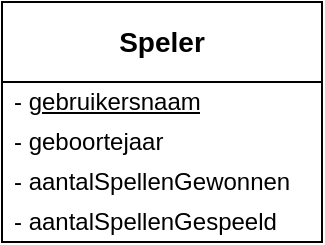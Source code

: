<mxfile version="23.1.5" type="device">
  <diagram id="C5RBs43oDa-KdzZeNtuy" name="Page-1">
    <mxGraphModel dx="858" dy="521" grid="1" gridSize="10" guides="1" tooltips="1" connect="1" arrows="1" fold="1" page="1" pageScale="1" pageWidth="827" pageHeight="1169" math="0" shadow="0">
      <root>
        <mxCell id="WIyWlLk6GJQsqaUBKTNV-0" />
        <mxCell id="WIyWlLk6GJQsqaUBKTNV-1" parent="WIyWlLk6GJQsqaUBKTNV-0" />
        <mxCell id="Je6m33n6ZIiqZHrHMkiO-0" value="&lt;b&gt;&lt;font style=&quot;font-size: 14px;&quot;&gt;Speler&lt;/font&gt;&lt;/b&gt;" style="swimlane;fontStyle=0;childLayout=stackLayout;horizontal=1;startSize=40;horizontalStack=0;resizeParent=1;resizeParentMax=0;resizeLast=0;collapsible=1;marginBottom=0;whiteSpace=wrap;html=1;" vertex="1" parent="WIyWlLk6GJQsqaUBKTNV-1">
          <mxGeometry x="240" y="160" width="160" height="120" as="geometry" />
        </mxCell>
        <mxCell id="Je6m33n6ZIiqZHrHMkiO-1" value="- g&lt;u&gt;ebruikersnaam&lt;/u&gt;" style="text;strokeColor=none;fillColor=none;align=left;verticalAlign=middle;spacingLeft=4;spacingRight=4;overflow=hidden;points=[[0,0.5],[1,0.5]];portConstraint=eastwest;rotatable=0;whiteSpace=wrap;html=1;" vertex="1" parent="Je6m33n6ZIiqZHrHMkiO-0">
          <mxGeometry y="40" width="160" height="20" as="geometry" />
        </mxCell>
        <mxCell id="Je6m33n6ZIiqZHrHMkiO-2" value="- geboortejaar" style="text;strokeColor=none;fillColor=none;align=left;verticalAlign=middle;spacingLeft=4;spacingRight=4;overflow=hidden;points=[[0,0.5],[1,0.5]];portConstraint=eastwest;rotatable=0;whiteSpace=wrap;html=1;" vertex="1" parent="Je6m33n6ZIiqZHrHMkiO-0">
          <mxGeometry y="60" width="160" height="20" as="geometry" />
        </mxCell>
        <mxCell id="Je6m33n6ZIiqZHrHMkiO-3" value="- aantalSpellenGewonnen" style="text;strokeColor=none;fillColor=none;align=left;verticalAlign=middle;spacingLeft=4;spacingRight=4;overflow=hidden;points=[[0,0.5],[1,0.5]];portConstraint=eastwest;rotatable=0;whiteSpace=wrap;html=1;" vertex="1" parent="Je6m33n6ZIiqZHrHMkiO-0">
          <mxGeometry y="80" width="160" height="20" as="geometry" />
        </mxCell>
        <mxCell id="Je6m33n6ZIiqZHrHMkiO-5" value="- aantalSpellenGespeeld" style="text;strokeColor=none;fillColor=none;align=left;verticalAlign=middle;spacingLeft=4;spacingRight=4;overflow=hidden;points=[[0,0.5],[1,0.5]];portConstraint=eastwest;rotatable=0;whiteSpace=wrap;html=1;" vertex="1" parent="Je6m33n6ZIiqZHrHMkiO-0">
          <mxGeometry y="100" width="160" height="20" as="geometry" />
        </mxCell>
      </root>
    </mxGraphModel>
  </diagram>
</mxfile>
